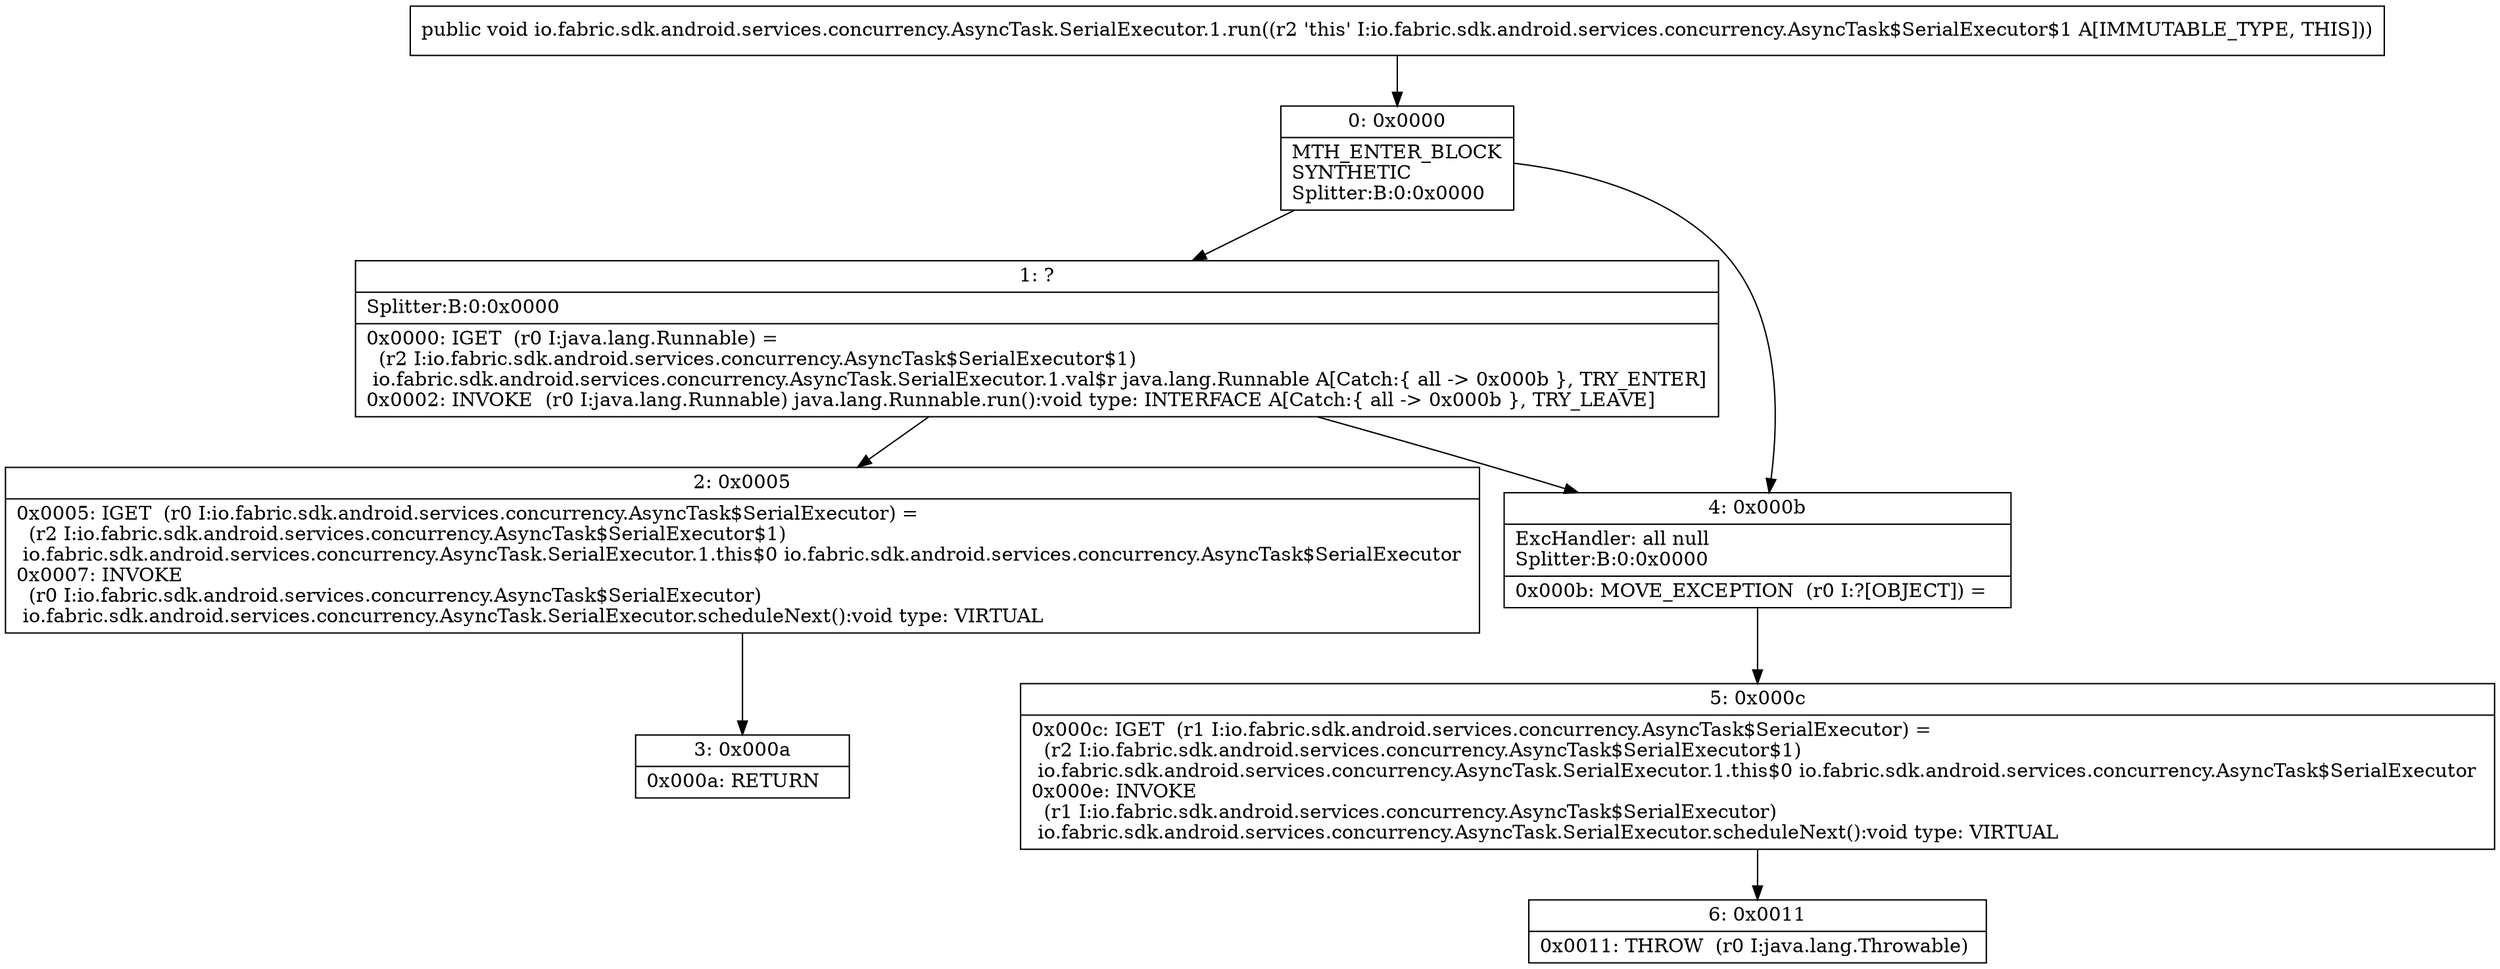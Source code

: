 digraph "CFG forio.fabric.sdk.android.services.concurrency.AsyncTask.SerialExecutor.1.run()V" {
Node_0 [shape=record,label="{0\:\ 0x0000|MTH_ENTER_BLOCK\lSYNTHETIC\lSplitter:B:0:0x0000\l}"];
Node_1 [shape=record,label="{1\:\ ?|Splitter:B:0:0x0000\l|0x0000: IGET  (r0 I:java.lang.Runnable) = \l  (r2 I:io.fabric.sdk.android.services.concurrency.AsyncTask$SerialExecutor$1)\l io.fabric.sdk.android.services.concurrency.AsyncTask.SerialExecutor.1.val$r java.lang.Runnable A[Catch:\{ all \-\> 0x000b \}, TRY_ENTER]\l0x0002: INVOKE  (r0 I:java.lang.Runnable) java.lang.Runnable.run():void type: INTERFACE A[Catch:\{ all \-\> 0x000b \}, TRY_LEAVE]\l}"];
Node_2 [shape=record,label="{2\:\ 0x0005|0x0005: IGET  (r0 I:io.fabric.sdk.android.services.concurrency.AsyncTask$SerialExecutor) = \l  (r2 I:io.fabric.sdk.android.services.concurrency.AsyncTask$SerialExecutor$1)\l io.fabric.sdk.android.services.concurrency.AsyncTask.SerialExecutor.1.this$0 io.fabric.sdk.android.services.concurrency.AsyncTask$SerialExecutor \l0x0007: INVOKE  \l  (r0 I:io.fabric.sdk.android.services.concurrency.AsyncTask$SerialExecutor)\l io.fabric.sdk.android.services.concurrency.AsyncTask.SerialExecutor.scheduleNext():void type: VIRTUAL \l}"];
Node_3 [shape=record,label="{3\:\ 0x000a|0x000a: RETURN   \l}"];
Node_4 [shape=record,label="{4\:\ 0x000b|ExcHandler: all null\lSplitter:B:0:0x0000\l|0x000b: MOVE_EXCEPTION  (r0 I:?[OBJECT]) =  \l}"];
Node_5 [shape=record,label="{5\:\ 0x000c|0x000c: IGET  (r1 I:io.fabric.sdk.android.services.concurrency.AsyncTask$SerialExecutor) = \l  (r2 I:io.fabric.sdk.android.services.concurrency.AsyncTask$SerialExecutor$1)\l io.fabric.sdk.android.services.concurrency.AsyncTask.SerialExecutor.1.this$0 io.fabric.sdk.android.services.concurrency.AsyncTask$SerialExecutor \l0x000e: INVOKE  \l  (r1 I:io.fabric.sdk.android.services.concurrency.AsyncTask$SerialExecutor)\l io.fabric.sdk.android.services.concurrency.AsyncTask.SerialExecutor.scheduleNext():void type: VIRTUAL \l}"];
Node_6 [shape=record,label="{6\:\ 0x0011|0x0011: THROW  (r0 I:java.lang.Throwable) \l}"];
MethodNode[shape=record,label="{public void io.fabric.sdk.android.services.concurrency.AsyncTask.SerialExecutor.1.run((r2 'this' I:io.fabric.sdk.android.services.concurrency.AsyncTask$SerialExecutor$1 A[IMMUTABLE_TYPE, THIS])) }"];
MethodNode -> Node_0;
Node_0 -> Node_1;
Node_0 -> Node_4;
Node_1 -> Node_2;
Node_1 -> Node_4;
Node_2 -> Node_3;
Node_4 -> Node_5;
Node_5 -> Node_6;
}

